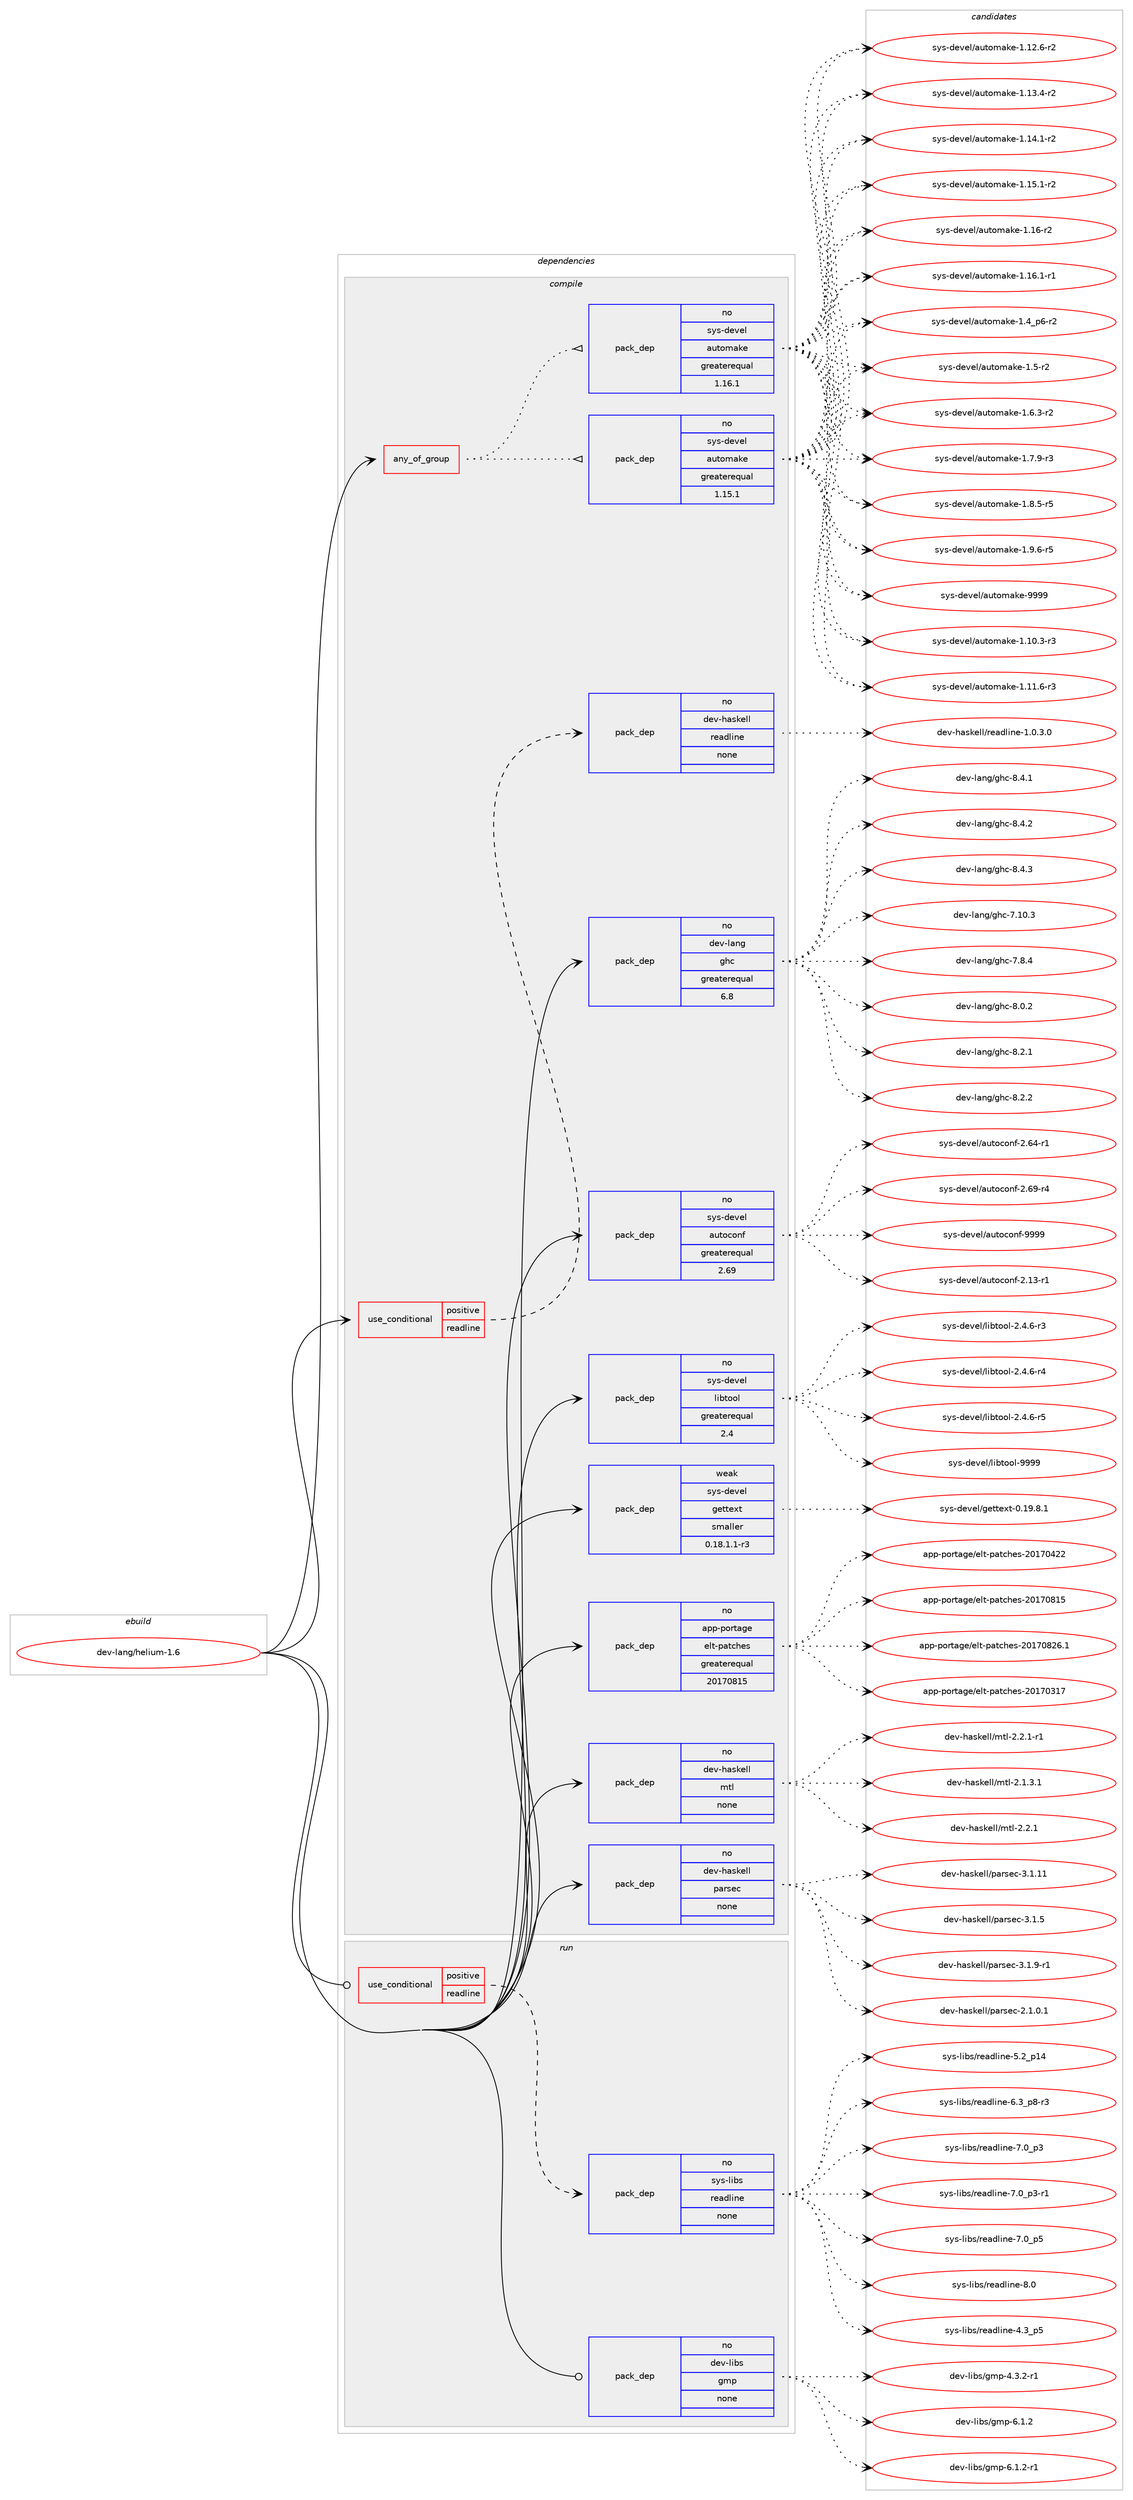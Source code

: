 digraph prolog {

# *************
# Graph options
# *************

newrank=true;
concentrate=true;
compound=true;
graph [rankdir=LR,fontname=Helvetica,fontsize=10,ranksep=1.5];#, ranksep=2.5, nodesep=0.2];
edge  [arrowhead=vee];
node  [fontname=Helvetica,fontsize=10];

# **********
# The ebuild
# **********

subgraph cluster_leftcol {
color=gray;
rank=same;
label=<<i>ebuild</i>>;
id [label="dev-lang/helium-1.6", color=red, width=4, href="../dev-lang/helium-1.6.svg"];
}

# ****************
# The dependencies
# ****************

subgraph cluster_midcol {
color=gray;
label=<<i>dependencies</i>>;
subgraph cluster_compile {
fillcolor="#eeeeee";
style=filled;
label=<<i>compile</i>>;
subgraph any21927 {
dependency1358967 [label=<<TABLE BORDER="0" CELLBORDER="1" CELLSPACING="0" CELLPADDING="4"><TR><TD CELLPADDING="10">any_of_group</TD></TR></TABLE>>, shape=none, color=red];subgraph pack972800 {
dependency1358968 [label=<<TABLE BORDER="0" CELLBORDER="1" CELLSPACING="0" CELLPADDING="4" WIDTH="220"><TR><TD ROWSPAN="6" CELLPADDING="30">pack_dep</TD></TR><TR><TD WIDTH="110">no</TD></TR><TR><TD>sys-devel</TD></TR><TR><TD>automake</TD></TR><TR><TD>greaterequal</TD></TR><TR><TD>1.16.1</TD></TR></TABLE>>, shape=none, color=blue];
}
dependency1358967:e -> dependency1358968:w [weight=20,style="dotted",arrowhead="oinv"];
subgraph pack972801 {
dependency1358969 [label=<<TABLE BORDER="0" CELLBORDER="1" CELLSPACING="0" CELLPADDING="4" WIDTH="220"><TR><TD ROWSPAN="6" CELLPADDING="30">pack_dep</TD></TR><TR><TD WIDTH="110">no</TD></TR><TR><TD>sys-devel</TD></TR><TR><TD>automake</TD></TR><TR><TD>greaterequal</TD></TR><TR><TD>1.15.1</TD></TR></TABLE>>, shape=none, color=blue];
}
dependency1358967:e -> dependency1358969:w [weight=20,style="dotted",arrowhead="oinv"];
}
id:e -> dependency1358967:w [weight=20,style="solid",arrowhead="vee"];
subgraph cond363688 {
dependency1358970 [label=<<TABLE BORDER="0" CELLBORDER="1" CELLSPACING="0" CELLPADDING="4"><TR><TD ROWSPAN="3" CELLPADDING="10">use_conditional</TD></TR><TR><TD>positive</TD></TR><TR><TD>readline</TD></TR></TABLE>>, shape=none, color=red];
subgraph pack972802 {
dependency1358971 [label=<<TABLE BORDER="0" CELLBORDER="1" CELLSPACING="0" CELLPADDING="4" WIDTH="220"><TR><TD ROWSPAN="6" CELLPADDING="30">pack_dep</TD></TR><TR><TD WIDTH="110">no</TD></TR><TR><TD>dev-haskell</TD></TR><TR><TD>readline</TD></TR><TR><TD>none</TD></TR><TR><TD></TD></TR></TABLE>>, shape=none, color=blue];
}
dependency1358970:e -> dependency1358971:w [weight=20,style="dashed",arrowhead="vee"];
}
id:e -> dependency1358970:w [weight=20,style="solid",arrowhead="vee"];
subgraph pack972803 {
dependency1358972 [label=<<TABLE BORDER="0" CELLBORDER="1" CELLSPACING="0" CELLPADDING="4" WIDTH="220"><TR><TD ROWSPAN="6" CELLPADDING="30">pack_dep</TD></TR><TR><TD WIDTH="110">no</TD></TR><TR><TD>app-portage</TD></TR><TR><TD>elt-patches</TD></TR><TR><TD>greaterequal</TD></TR><TR><TD>20170815</TD></TR></TABLE>>, shape=none, color=blue];
}
id:e -> dependency1358972:w [weight=20,style="solid",arrowhead="vee"];
subgraph pack972804 {
dependency1358973 [label=<<TABLE BORDER="0" CELLBORDER="1" CELLSPACING="0" CELLPADDING="4" WIDTH="220"><TR><TD ROWSPAN="6" CELLPADDING="30">pack_dep</TD></TR><TR><TD WIDTH="110">no</TD></TR><TR><TD>dev-haskell</TD></TR><TR><TD>mtl</TD></TR><TR><TD>none</TD></TR><TR><TD></TD></TR></TABLE>>, shape=none, color=blue];
}
id:e -> dependency1358973:w [weight=20,style="solid",arrowhead="vee"];
subgraph pack972805 {
dependency1358974 [label=<<TABLE BORDER="0" CELLBORDER="1" CELLSPACING="0" CELLPADDING="4" WIDTH="220"><TR><TD ROWSPAN="6" CELLPADDING="30">pack_dep</TD></TR><TR><TD WIDTH="110">no</TD></TR><TR><TD>dev-haskell</TD></TR><TR><TD>parsec</TD></TR><TR><TD>none</TD></TR><TR><TD></TD></TR></TABLE>>, shape=none, color=blue];
}
id:e -> dependency1358974:w [weight=20,style="solid",arrowhead="vee"];
subgraph pack972806 {
dependency1358975 [label=<<TABLE BORDER="0" CELLBORDER="1" CELLSPACING="0" CELLPADDING="4" WIDTH="220"><TR><TD ROWSPAN="6" CELLPADDING="30">pack_dep</TD></TR><TR><TD WIDTH="110">no</TD></TR><TR><TD>dev-lang</TD></TR><TR><TD>ghc</TD></TR><TR><TD>greaterequal</TD></TR><TR><TD>6.8</TD></TR></TABLE>>, shape=none, color=blue];
}
id:e -> dependency1358975:w [weight=20,style="solid",arrowhead="vee"];
subgraph pack972807 {
dependency1358976 [label=<<TABLE BORDER="0" CELLBORDER="1" CELLSPACING="0" CELLPADDING="4" WIDTH="220"><TR><TD ROWSPAN="6" CELLPADDING="30">pack_dep</TD></TR><TR><TD WIDTH="110">no</TD></TR><TR><TD>sys-devel</TD></TR><TR><TD>autoconf</TD></TR><TR><TD>greaterequal</TD></TR><TR><TD>2.69</TD></TR></TABLE>>, shape=none, color=blue];
}
id:e -> dependency1358976:w [weight=20,style="solid",arrowhead="vee"];
subgraph pack972808 {
dependency1358977 [label=<<TABLE BORDER="0" CELLBORDER="1" CELLSPACING="0" CELLPADDING="4" WIDTH="220"><TR><TD ROWSPAN="6" CELLPADDING="30">pack_dep</TD></TR><TR><TD WIDTH="110">no</TD></TR><TR><TD>sys-devel</TD></TR><TR><TD>libtool</TD></TR><TR><TD>greaterequal</TD></TR><TR><TD>2.4</TD></TR></TABLE>>, shape=none, color=blue];
}
id:e -> dependency1358977:w [weight=20,style="solid",arrowhead="vee"];
subgraph pack972809 {
dependency1358978 [label=<<TABLE BORDER="0" CELLBORDER="1" CELLSPACING="0" CELLPADDING="4" WIDTH="220"><TR><TD ROWSPAN="6" CELLPADDING="30">pack_dep</TD></TR><TR><TD WIDTH="110">weak</TD></TR><TR><TD>sys-devel</TD></TR><TR><TD>gettext</TD></TR><TR><TD>smaller</TD></TR><TR><TD>0.18.1.1-r3</TD></TR></TABLE>>, shape=none, color=blue];
}
id:e -> dependency1358978:w [weight=20,style="solid",arrowhead="vee"];
}
subgraph cluster_compileandrun {
fillcolor="#eeeeee";
style=filled;
label=<<i>compile and run</i>>;
}
subgraph cluster_run {
fillcolor="#eeeeee";
style=filled;
label=<<i>run</i>>;
subgraph cond363689 {
dependency1358979 [label=<<TABLE BORDER="0" CELLBORDER="1" CELLSPACING="0" CELLPADDING="4"><TR><TD ROWSPAN="3" CELLPADDING="10">use_conditional</TD></TR><TR><TD>positive</TD></TR><TR><TD>readline</TD></TR></TABLE>>, shape=none, color=red];
subgraph pack972810 {
dependency1358980 [label=<<TABLE BORDER="0" CELLBORDER="1" CELLSPACING="0" CELLPADDING="4" WIDTH="220"><TR><TD ROWSPAN="6" CELLPADDING="30">pack_dep</TD></TR><TR><TD WIDTH="110">no</TD></TR><TR><TD>sys-libs</TD></TR><TR><TD>readline</TD></TR><TR><TD>none</TD></TR><TR><TD></TD></TR></TABLE>>, shape=none, color=blue];
}
dependency1358979:e -> dependency1358980:w [weight=20,style="dashed",arrowhead="vee"];
}
id:e -> dependency1358979:w [weight=20,style="solid",arrowhead="odot"];
subgraph pack972811 {
dependency1358981 [label=<<TABLE BORDER="0" CELLBORDER="1" CELLSPACING="0" CELLPADDING="4" WIDTH="220"><TR><TD ROWSPAN="6" CELLPADDING="30">pack_dep</TD></TR><TR><TD WIDTH="110">no</TD></TR><TR><TD>dev-libs</TD></TR><TR><TD>gmp</TD></TR><TR><TD>none</TD></TR><TR><TD></TD></TR></TABLE>>, shape=none, color=blue];
}
id:e -> dependency1358981:w [weight=20,style="solid",arrowhead="odot"];
}
}

# **************
# The candidates
# **************

subgraph cluster_choices {
rank=same;
color=gray;
label=<<i>candidates</i>>;

subgraph choice972800 {
color=black;
nodesep=1;
choice11512111545100101118101108479711711611110997107101454946494846514511451 [label="sys-devel/automake-1.10.3-r3", color=red, width=4,href="../sys-devel/automake-1.10.3-r3.svg"];
choice11512111545100101118101108479711711611110997107101454946494946544511451 [label="sys-devel/automake-1.11.6-r3", color=red, width=4,href="../sys-devel/automake-1.11.6-r3.svg"];
choice11512111545100101118101108479711711611110997107101454946495046544511450 [label="sys-devel/automake-1.12.6-r2", color=red, width=4,href="../sys-devel/automake-1.12.6-r2.svg"];
choice11512111545100101118101108479711711611110997107101454946495146524511450 [label="sys-devel/automake-1.13.4-r2", color=red, width=4,href="../sys-devel/automake-1.13.4-r2.svg"];
choice11512111545100101118101108479711711611110997107101454946495246494511450 [label="sys-devel/automake-1.14.1-r2", color=red, width=4,href="../sys-devel/automake-1.14.1-r2.svg"];
choice11512111545100101118101108479711711611110997107101454946495346494511450 [label="sys-devel/automake-1.15.1-r2", color=red, width=4,href="../sys-devel/automake-1.15.1-r2.svg"];
choice1151211154510010111810110847971171161111099710710145494649544511450 [label="sys-devel/automake-1.16-r2", color=red, width=4,href="../sys-devel/automake-1.16-r2.svg"];
choice11512111545100101118101108479711711611110997107101454946495446494511449 [label="sys-devel/automake-1.16.1-r1", color=red, width=4,href="../sys-devel/automake-1.16.1-r1.svg"];
choice115121115451001011181011084797117116111109971071014549465295112544511450 [label="sys-devel/automake-1.4_p6-r2", color=red, width=4,href="../sys-devel/automake-1.4_p6-r2.svg"];
choice11512111545100101118101108479711711611110997107101454946534511450 [label="sys-devel/automake-1.5-r2", color=red, width=4,href="../sys-devel/automake-1.5-r2.svg"];
choice115121115451001011181011084797117116111109971071014549465446514511450 [label="sys-devel/automake-1.6.3-r2", color=red, width=4,href="../sys-devel/automake-1.6.3-r2.svg"];
choice115121115451001011181011084797117116111109971071014549465546574511451 [label="sys-devel/automake-1.7.9-r3", color=red, width=4,href="../sys-devel/automake-1.7.9-r3.svg"];
choice115121115451001011181011084797117116111109971071014549465646534511453 [label="sys-devel/automake-1.8.5-r5", color=red, width=4,href="../sys-devel/automake-1.8.5-r5.svg"];
choice115121115451001011181011084797117116111109971071014549465746544511453 [label="sys-devel/automake-1.9.6-r5", color=red, width=4,href="../sys-devel/automake-1.9.6-r5.svg"];
choice115121115451001011181011084797117116111109971071014557575757 [label="sys-devel/automake-9999", color=red, width=4,href="../sys-devel/automake-9999.svg"];
dependency1358968:e -> choice11512111545100101118101108479711711611110997107101454946494846514511451:w [style=dotted,weight="100"];
dependency1358968:e -> choice11512111545100101118101108479711711611110997107101454946494946544511451:w [style=dotted,weight="100"];
dependency1358968:e -> choice11512111545100101118101108479711711611110997107101454946495046544511450:w [style=dotted,weight="100"];
dependency1358968:e -> choice11512111545100101118101108479711711611110997107101454946495146524511450:w [style=dotted,weight="100"];
dependency1358968:e -> choice11512111545100101118101108479711711611110997107101454946495246494511450:w [style=dotted,weight="100"];
dependency1358968:e -> choice11512111545100101118101108479711711611110997107101454946495346494511450:w [style=dotted,weight="100"];
dependency1358968:e -> choice1151211154510010111810110847971171161111099710710145494649544511450:w [style=dotted,weight="100"];
dependency1358968:e -> choice11512111545100101118101108479711711611110997107101454946495446494511449:w [style=dotted,weight="100"];
dependency1358968:e -> choice115121115451001011181011084797117116111109971071014549465295112544511450:w [style=dotted,weight="100"];
dependency1358968:e -> choice11512111545100101118101108479711711611110997107101454946534511450:w [style=dotted,weight="100"];
dependency1358968:e -> choice115121115451001011181011084797117116111109971071014549465446514511450:w [style=dotted,weight="100"];
dependency1358968:e -> choice115121115451001011181011084797117116111109971071014549465546574511451:w [style=dotted,weight="100"];
dependency1358968:e -> choice115121115451001011181011084797117116111109971071014549465646534511453:w [style=dotted,weight="100"];
dependency1358968:e -> choice115121115451001011181011084797117116111109971071014549465746544511453:w [style=dotted,weight="100"];
dependency1358968:e -> choice115121115451001011181011084797117116111109971071014557575757:w [style=dotted,weight="100"];
}
subgraph choice972801 {
color=black;
nodesep=1;
choice11512111545100101118101108479711711611110997107101454946494846514511451 [label="sys-devel/automake-1.10.3-r3", color=red, width=4,href="../sys-devel/automake-1.10.3-r3.svg"];
choice11512111545100101118101108479711711611110997107101454946494946544511451 [label="sys-devel/automake-1.11.6-r3", color=red, width=4,href="../sys-devel/automake-1.11.6-r3.svg"];
choice11512111545100101118101108479711711611110997107101454946495046544511450 [label="sys-devel/automake-1.12.6-r2", color=red, width=4,href="../sys-devel/automake-1.12.6-r2.svg"];
choice11512111545100101118101108479711711611110997107101454946495146524511450 [label="sys-devel/automake-1.13.4-r2", color=red, width=4,href="../sys-devel/automake-1.13.4-r2.svg"];
choice11512111545100101118101108479711711611110997107101454946495246494511450 [label="sys-devel/automake-1.14.1-r2", color=red, width=4,href="../sys-devel/automake-1.14.1-r2.svg"];
choice11512111545100101118101108479711711611110997107101454946495346494511450 [label="sys-devel/automake-1.15.1-r2", color=red, width=4,href="../sys-devel/automake-1.15.1-r2.svg"];
choice1151211154510010111810110847971171161111099710710145494649544511450 [label="sys-devel/automake-1.16-r2", color=red, width=4,href="../sys-devel/automake-1.16-r2.svg"];
choice11512111545100101118101108479711711611110997107101454946495446494511449 [label="sys-devel/automake-1.16.1-r1", color=red, width=4,href="../sys-devel/automake-1.16.1-r1.svg"];
choice115121115451001011181011084797117116111109971071014549465295112544511450 [label="sys-devel/automake-1.4_p6-r2", color=red, width=4,href="../sys-devel/automake-1.4_p6-r2.svg"];
choice11512111545100101118101108479711711611110997107101454946534511450 [label="sys-devel/automake-1.5-r2", color=red, width=4,href="../sys-devel/automake-1.5-r2.svg"];
choice115121115451001011181011084797117116111109971071014549465446514511450 [label="sys-devel/automake-1.6.3-r2", color=red, width=4,href="../sys-devel/automake-1.6.3-r2.svg"];
choice115121115451001011181011084797117116111109971071014549465546574511451 [label="sys-devel/automake-1.7.9-r3", color=red, width=4,href="../sys-devel/automake-1.7.9-r3.svg"];
choice115121115451001011181011084797117116111109971071014549465646534511453 [label="sys-devel/automake-1.8.5-r5", color=red, width=4,href="../sys-devel/automake-1.8.5-r5.svg"];
choice115121115451001011181011084797117116111109971071014549465746544511453 [label="sys-devel/automake-1.9.6-r5", color=red, width=4,href="../sys-devel/automake-1.9.6-r5.svg"];
choice115121115451001011181011084797117116111109971071014557575757 [label="sys-devel/automake-9999", color=red, width=4,href="../sys-devel/automake-9999.svg"];
dependency1358969:e -> choice11512111545100101118101108479711711611110997107101454946494846514511451:w [style=dotted,weight="100"];
dependency1358969:e -> choice11512111545100101118101108479711711611110997107101454946494946544511451:w [style=dotted,weight="100"];
dependency1358969:e -> choice11512111545100101118101108479711711611110997107101454946495046544511450:w [style=dotted,weight="100"];
dependency1358969:e -> choice11512111545100101118101108479711711611110997107101454946495146524511450:w [style=dotted,weight="100"];
dependency1358969:e -> choice11512111545100101118101108479711711611110997107101454946495246494511450:w [style=dotted,weight="100"];
dependency1358969:e -> choice11512111545100101118101108479711711611110997107101454946495346494511450:w [style=dotted,weight="100"];
dependency1358969:e -> choice1151211154510010111810110847971171161111099710710145494649544511450:w [style=dotted,weight="100"];
dependency1358969:e -> choice11512111545100101118101108479711711611110997107101454946495446494511449:w [style=dotted,weight="100"];
dependency1358969:e -> choice115121115451001011181011084797117116111109971071014549465295112544511450:w [style=dotted,weight="100"];
dependency1358969:e -> choice11512111545100101118101108479711711611110997107101454946534511450:w [style=dotted,weight="100"];
dependency1358969:e -> choice115121115451001011181011084797117116111109971071014549465446514511450:w [style=dotted,weight="100"];
dependency1358969:e -> choice115121115451001011181011084797117116111109971071014549465546574511451:w [style=dotted,weight="100"];
dependency1358969:e -> choice115121115451001011181011084797117116111109971071014549465646534511453:w [style=dotted,weight="100"];
dependency1358969:e -> choice115121115451001011181011084797117116111109971071014549465746544511453:w [style=dotted,weight="100"];
dependency1358969:e -> choice115121115451001011181011084797117116111109971071014557575757:w [style=dotted,weight="100"];
}
subgraph choice972802 {
color=black;
nodesep=1;
choice100101118451049711510710110810847114101971001081051101014549464846514648 [label="dev-haskell/readline-1.0.3.0", color=red, width=4,href="../dev-haskell/readline-1.0.3.0.svg"];
dependency1358971:e -> choice100101118451049711510710110810847114101971001081051101014549464846514648:w [style=dotted,weight="100"];
}
subgraph choice972803 {
color=black;
nodesep=1;
choice97112112451121111141169710310147101108116451129711699104101115455048495548514955 [label="app-portage/elt-patches-20170317", color=red, width=4,href="../app-portage/elt-patches-20170317.svg"];
choice97112112451121111141169710310147101108116451129711699104101115455048495548525050 [label="app-portage/elt-patches-20170422", color=red, width=4,href="../app-portage/elt-patches-20170422.svg"];
choice97112112451121111141169710310147101108116451129711699104101115455048495548564953 [label="app-portage/elt-patches-20170815", color=red, width=4,href="../app-portage/elt-patches-20170815.svg"];
choice971121124511211111411697103101471011081164511297116991041011154550484955485650544649 [label="app-portage/elt-patches-20170826.1", color=red, width=4,href="../app-portage/elt-patches-20170826.1.svg"];
dependency1358972:e -> choice97112112451121111141169710310147101108116451129711699104101115455048495548514955:w [style=dotted,weight="100"];
dependency1358972:e -> choice97112112451121111141169710310147101108116451129711699104101115455048495548525050:w [style=dotted,weight="100"];
dependency1358972:e -> choice97112112451121111141169710310147101108116451129711699104101115455048495548564953:w [style=dotted,weight="100"];
dependency1358972:e -> choice971121124511211111411697103101471011081164511297116991041011154550484955485650544649:w [style=dotted,weight="100"];
}
subgraph choice972804 {
color=black;
nodesep=1;
choice1001011184510497115107101108108471091161084550464946514649 [label="dev-haskell/mtl-2.1.3.1", color=red, width=4,href="../dev-haskell/mtl-2.1.3.1.svg"];
choice100101118451049711510710110810847109116108455046504649 [label="dev-haskell/mtl-2.2.1", color=red, width=4,href="../dev-haskell/mtl-2.2.1.svg"];
choice1001011184510497115107101108108471091161084550465046494511449 [label="dev-haskell/mtl-2.2.1-r1", color=red, width=4,href="../dev-haskell/mtl-2.2.1-r1.svg"];
dependency1358973:e -> choice1001011184510497115107101108108471091161084550464946514649:w [style=dotted,weight="100"];
dependency1358973:e -> choice100101118451049711510710110810847109116108455046504649:w [style=dotted,weight="100"];
dependency1358973:e -> choice1001011184510497115107101108108471091161084550465046494511449:w [style=dotted,weight="100"];
}
subgraph choice972805 {
color=black;
nodesep=1;
choice10010111845104971151071011081084711297114115101994550464946484649 [label="dev-haskell/parsec-2.1.0.1", color=red, width=4,href="../dev-haskell/parsec-2.1.0.1.svg"];
choice100101118451049711510710110810847112971141151019945514649464949 [label="dev-haskell/parsec-3.1.11", color=red, width=4,href="../dev-haskell/parsec-3.1.11.svg"];
choice1001011184510497115107101108108471129711411510199455146494653 [label="dev-haskell/parsec-3.1.5", color=red, width=4,href="../dev-haskell/parsec-3.1.5.svg"];
choice10010111845104971151071011081084711297114115101994551464946574511449 [label="dev-haskell/parsec-3.1.9-r1", color=red, width=4,href="../dev-haskell/parsec-3.1.9-r1.svg"];
dependency1358974:e -> choice10010111845104971151071011081084711297114115101994550464946484649:w [style=dotted,weight="100"];
dependency1358974:e -> choice100101118451049711510710110810847112971141151019945514649464949:w [style=dotted,weight="100"];
dependency1358974:e -> choice1001011184510497115107101108108471129711411510199455146494653:w [style=dotted,weight="100"];
dependency1358974:e -> choice10010111845104971151071011081084711297114115101994551464946574511449:w [style=dotted,weight="100"];
}
subgraph choice972806 {
color=black;
nodesep=1;
choice1001011184510897110103471031049945554649484651 [label="dev-lang/ghc-7.10.3", color=red, width=4,href="../dev-lang/ghc-7.10.3.svg"];
choice10010111845108971101034710310499455546564652 [label="dev-lang/ghc-7.8.4", color=red, width=4,href="../dev-lang/ghc-7.8.4.svg"];
choice10010111845108971101034710310499455646484650 [label="dev-lang/ghc-8.0.2", color=red, width=4,href="../dev-lang/ghc-8.0.2.svg"];
choice10010111845108971101034710310499455646504649 [label="dev-lang/ghc-8.2.1", color=red, width=4,href="../dev-lang/ghc-8.2.1.svg"];
choice10010111845108971101034710310499455646504650 [label="dev-lang/ghc-8.2.2", color=red, width=4,href="../dev-lang/ghc-8.2.2.svg"];
choice10010111845108971101034710310499455646524649 [label="dev-lang/ghc-8.4.1", color=red, width=4,href="../dev-lang/ghc-8.4.1.svg"];
choice10010111845108971101034710310499455646524650 [label="dev-lang/ghc-8.4.2", color=red, width=4,href="../dev-lang/ghc-8.4.2.svg"];
choice10010111845108971101034710310499455646524651 [label="dev-lang/ghc-8.4.3", color=red, width=4,href="../dev-lang/ghc-8.4.3.svg"];
dependency1358975:e -> choice1001011184510897110103471031049945554649484651:w [style=dotted,weight="100"];
dependency1358975:e -> choice10010111845108971101034710310499455546564652:w [style=dotted,weight="100"];
dependency1358975:e -> choice10010111845108971101034710310499455646484650:w [style=dotted,weight="100"];
dependency1358975:e -> choice10010111845108971101034710310499455646504649:w [style=dotted,weight="100"];
dependency1358975:e -> choice10010111845108971101034710310499455646504650:w [style=dotted,weight="100"];
dependency1358975:e -> choice10010111845108971101034710310499455646524649:w [style=dotted,weight="100"];
dependency1358975:e -> choice10010111845108971101034710310499455646524650:w [style=dotted,weight="100"];
dependency1358975:e -> choice10010111845108971101034710310499455646524651:w [style=dotted,weight="100"];
}
subgraph choice972807 {
color=black;
nodesep=1;
choice1151211154510010111810110847971171161119911111010245504649514511449 [label="sys-devel/autoconf-2.13-r1", color=red, width=4,href="../sys-devel/autoconf-2.13-r1.svg"];
choice1151211154510010111810110847971171161119911111010245504654524511449 [label="sys-devel/autoconf-2.64-r1", color=red, width=4,href="../sys-devel/autoconf-2.64-r1.svg"];
choice1151211154510010111810110847971171161119911111010245504654574511452 [label="sys-devel/autoconf-2.69-r4", color=red, width=4,href="../sys-devel/autoconf-2.69-r4.svg"];
choice115121115451001011181011084797117116111991111101024557575757 [label="sys-devel/autoconf-9999", color=red, width=4,href="../sys-devel/autoconf-9999.svg"];
dependency1358976:e -> choice1151211154510010111810110847971171161119911111010245504649514511449:w [style=dotted,weight="100"];
dependency1358976:e -> choice1151211154510010111810110847971171161119911111010245504654524511449:w [style=dotted,weight="100"];
dependency1358976:e -> choice1151211154510010111810110847971171161119911111010245504654574511452:w [style=dotted,weight="100"];
dependency1358976:e -> choice115121115451001011181011084797117116111991111101024557575757:w [style=dotted,weight="100"];
}
subgraph choice972808 {
color=black;
nodesep=1;
choice1151211154510010111810110847108105981161111111084550465246544511451 [label="sys-devel/libtool-2.4.6-r3", color=red, width=4,href="../sys-devel/libtool-2.4.6-r3.svg"];
choice1151211154510010111810110847108105981161111111084550465246544511452 [label="sys-devel/libtool-2.4.6-r4", color=red, width=4,href="../sys-devel/libtool-2.4.6-r4.svg"];
choice1151211154510010111810110847108105981161111111084550465246544511453 [label="sys-devel/libtool-2.4.6-r5", color=red, width=4,href="../sys-devel/libtool-2.4.6-r5.svg"];
choice1151211154510010111810110847108105981161111111084557575757 [label="sys-devel/libtool-9999", color=red, width=4,href="../sys-devel/libtool-9999.svg"];
dependency1358977:e -> choice1151211154510010111810110847108105981161111111084550465246544511451:w [style=dotted,weight="100"];
dependency1358977:e -> choice1151211154510010111810110847108105981161111111084550465246544511452:w [style=dotted,weight="100"];
dependency1358977:e -> choice1151211154510010111810110847108105981161111111084550465246544511453:w [style=dotted,weight="100"];
dependency1358977:e -> choice1151211154510010111810110847108105981161111111084557575757:w [style=dotted,weight="100"];
}
subgraph choice972809 {
color=black;
nodesep=1;
choice1151211154510010111810110847103101116116101120116454846495746564649 [label="sys-devel/gettext-0.19.8.1", color=red, width=4,href="../sys-devel/gettext-0.19.8.1.svg"];
dependency1358978:e -> choice1151211154510010111810110847103101116116101120116454846495746564649:w [style=dotted,weight="100"];
}
subgraph choice972810 {
color=black;
nodesep=1;
choice11512111545108105981154711410197100108105110101455246519511253 [label="sys-libs/readline-4.3_p5", color=red, width=4,href="../sys-libs/readline-4.3_p5.svg"];
choice1151211154510810598115471141019710010810511010145534650951124952 [label="sys-libs/readline-5.2_p14", color=red, width=4,href="../sys-libs/readline-5.2_p14.svg"];
choice115121115451081059811547114101971001081051101014554465195112564511451 [label="sys-libs/readline-6.3_p8-r3", color=red, width=4,href="../sys-libs/readline-6.3_p8-r3.svg"];
choice11512111545108105981154711410197100108105110101455546489511251 [label="sys-libs/readline-7.0_p3", color=red, width=4,href="../sys-libs/readline-7.0_p3.svg"];
choice115121115451081059811547114101971001081051101014555464895112514511449 [label="sys-libs/readline-7.0_p3-r1", color=red, width=4,href="../sys-libs/readline-7.0_p3-r1.svg"];
choice11512111545108105981154711410197100108105110101455546489511253 [label="sys-libs/readline-7.0_p5", color=red, width=4,href="../sys-libs/readline-7.0_p5.svg"];
choice1151211154510810598115471141019710010810511010145564648 [label="sys-libs/readline-8.0", color=red, width=4,href="../sys-libs/readline-8.0.svg"];
dependency1358980:e -> choice11512111545108105981154711410197100108105110101455246519511253:w [style=dotted,weight="100"];
dependency1358980:e -> choice1151211154510810598115471141019710010810511010145534650951124952:w [style=dotted,weight="100"];
dependency1358980:e -> choice115121115451081059811547114101971001081051101014554465195112564511451:w [style=dotted,weight="100"];
dependency1358980:e -> choice11512111545108105981154711410197100108105110101455546489511251:w [style=dotted,weight="100"];
dependency1358980:e -> choice115121115451081059811547114101971001081051101014555464895112514511449:w [style=dotted,weight="100"];
dependency1358980:e -> choice11512111545108105981154711410197100108105110101455546489511253:w [style=dotted,weight="100"];
dependency1358980:e -> choice1151211154510810598115471141019710010810511010145564648:w [style=dotted,weight="100"];
}
subgraph choice972811 {
color=black;
nodesep=1;
choice1001011184510810598115471031091124552465146504511449 [label="dev-libs/gmp-4.3.2-r1", color=red, width=4,href="../dev-libs/gmp-4.3.2-r1.svg"];
choice100101118451081059811547103109112455446494650 [label="dev-libs/gmp-6.1.2", color=red, width=4,href="../dev-libs/gmp-6.1.2.svg"];
choice1001011184510810598115471031091124554464946504511449 [label="dev-libs/gmp-6.1.2-r1", color=red, width=4,href="../dev-libs/gmp-6.1.2-r1.svg"];
dependency1358981:e -> choice1001011184510810598115471031091124552465146504511449:w [style=dotted,weight="100"];
dependency1358981:e -> choice100101118451081059811547103109112455446494650:w [style=dotted,weight="100"];
dependency1358981:e -> choice1001011184510810598115471031091124554464946504511449:w [style=dotted,weight="100"];
}
}

}
